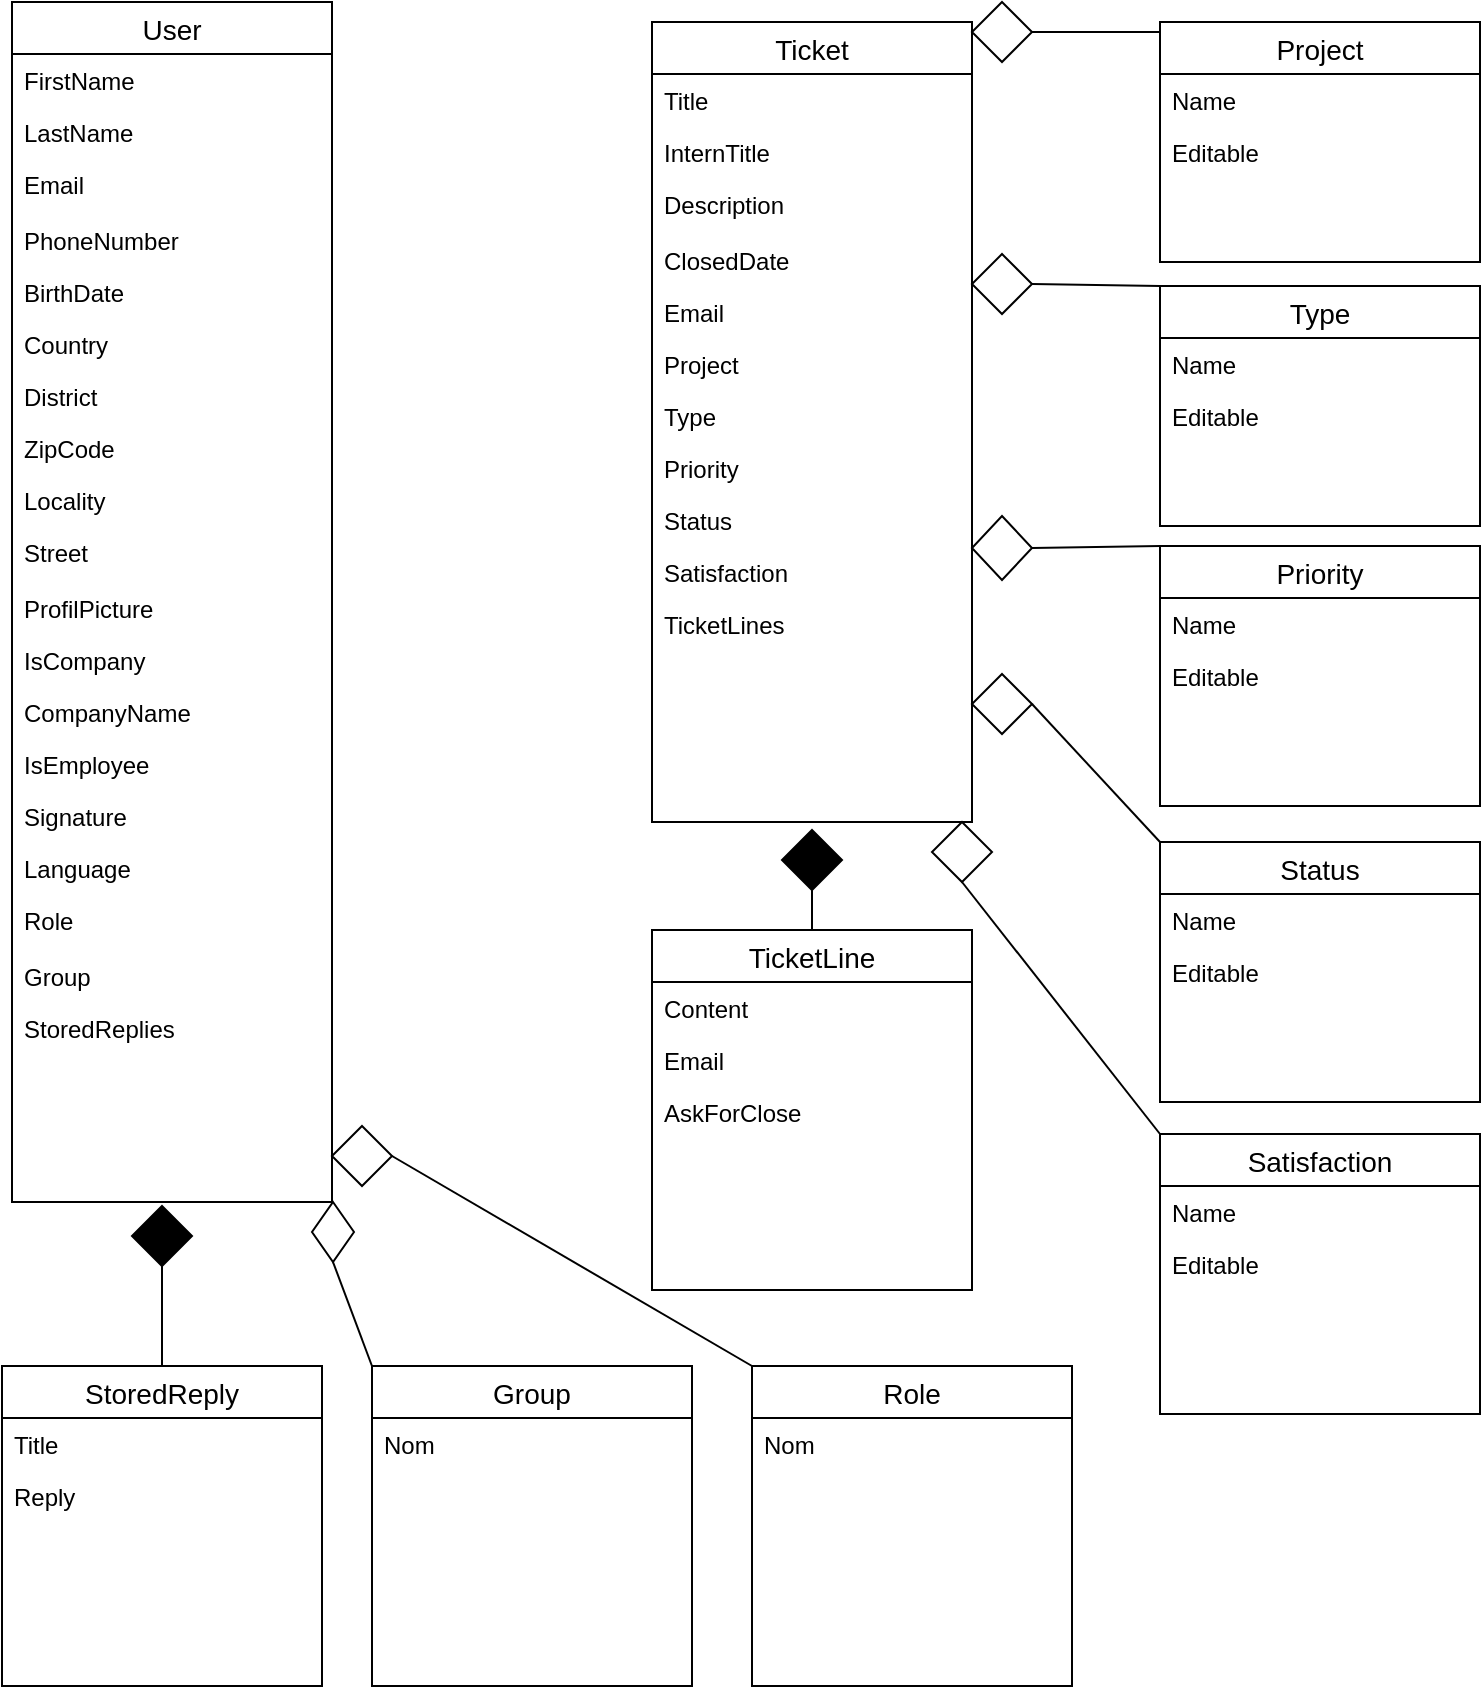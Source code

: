 <mxfile version="13.1.3"><diagram id="HokmBCTXs0-2HbBA9BNa" name="Page-1"><mxGraphModel dx="1300" dy="1172" grid="1" gridSize="10" guides="1" tooltips="1" connect="1" arrows="1" fold="1" page="1" pageScale="1" pageWidth="827" pageHeight="1169" math="0" shadow="0"><root><mxCell id="0"/><mxCell id="1" parent="0"/><mxCell id="2MIdEaod7QCmTc_zUTnt-43" value="ClosedDate" style="text;strokeColor=none;fillColor=none;spacingLeft=4;spacingRight=4;overflow=hidden;rotatable=0;points=[[0,0.5],[1,0.5]];portConstraint=eastwest;fontSize=12;" parent="1" vertex="1"><mxGeometry x="360" y="154" width="160" height="26" as="geometry"/></mxCell><mxCell id="2MIdEaod7QCmTc_zUTnt-52" value="PhoneNumber" style="text;strokeColor=none;fillColor=none;spacingLeft=4;spacingRight=4;overflow=hidden;rotatable=0;points=[[0,0.5],[1,0.5]];portConstraint=eastwest;fontSize=12;" parent="1" vertex="1"><mxGeometry x="40" y="144" width="160" height="26" as="geometry"/></mxCell><mxCell id="2MIdEaod7QCmTc_zUTnt-53" value="BirthDate" style="text;strokeColor=none;fillColor=none;spacingLeft=4;spacingRight=4;overflow=hidden;rotatable=0;points=[[0,0.5],[1,0.5]];portConstraint=eastwest;fontSize=12;" parent="1" vertex="1"><mxGeometry x="40" y="170" width="160" height="26" as="geometry"/></mxCell><mxCell id="2MIdEaod7QCmTc_zUTnt-54" value="Country" style="text;strokeColor=none;fillColor=none;spacingLeft=4;spacingRight=4;overflow=hidden;rotatable=0;points=[[0,0.5],[1,0.5]];portConstraint=eastwest;fontSize=12;" parent="1" vertex="1"><mxGeometry x="40" y="196" width="160" height="26" as="geometry"/></mxCell><mxCell id="2MIdEaod7QCmTc_zUTnt-55" value="District" style="text;strokeColor=none;fillColor=none;spacingLeft=4;spacingRight=4;overflow=hidden;rotatable=0;points=[[0,0.5],[1,0.5]];portConstraint=eastwest;fontSize=12;" parent="1" vertex="1"><mxGeometry x="40" y="222" width="160" height="26" as="geometry"/></mxCell><mxCell id="2MIdEaod7QCmTc_zUTnt-56" value="ZipCode" style="text;strokeColor=none;fillColor=none;spacingLeft=4;spacingRight=4;overflow=hidden;rotatable=0;points=[[0,0.5],[1,0.5]];portConstraint=eastwest;fontSize=12;" parent="1" vertex="1"><mxGeometry x="40" y="248" width="160" height="26" as="geometry"/></mxCell><mxCell id="2MIdEaod7QCmTc_zUTnt-57" value="Locality" style="text;strokeColor=none;fillColor=none;spacingLeft=4;spacingRight=4;overflow=hidden;rotatable=0;points=[[0,0.5],[1,0.5]];portConstraint=eastwest;fontSize=12;" parent="1" vertex="1"><mxGeometry x="40" y="274" width="160" height="26" as="geometry"/></mxCell><mxCell id="2MIdEaod7QCmTc_zUTnt-58" value="Street" style="text;strokeColor=none;fillColor=none;spacingLeft=4;spacingRight=4;overflow=hidden;rotatable=0;points=[[0,0.5],[1,0.5]];portConstraint=eastwest;fontSize=12;" parent="1" vertex="1"><mxGeometry x="40" y="300" width="160" height="26" as="geometry"/></mxCell><mxCell id="2MIdEaod7QCmTc_zUTnt-59" value="ProfilPicture" style="text;strokeColor=none;fillColor=none;spacingLeft=4;spacingRight=4;overflow=hidden;rotatable=0;points=[[0,0.5],[1,0.5]];portConstraint=eastwest;fontSize=12;" parent="1" vertex="1"><mxGeometry x="40" y="328" width="160" height="26" as="geometry"/></mxCell><mxCell id="2MIdEaod7QCmTc_zUTnt-60" value="IsCompany" style="text;strokeColor=none;fillColor=none;spacingLeft=4;spacingRight=4;overflow=hidden;rotatable=0;points=[[0,0.5],[1,0.5]];portConstraint=eastwest;fontSize=12;" parent="1" vertex="1"><mxGeometry x="40" y="354" width="160" height="26" as="geometry"/></mxCell><mxCell id="2MIdEaod7QCmTc_zUTnt-61" value="CompanyName" style="text;strokeColor=none;fillColor=none;spacingLeft=4;spacingRight=4;overflow=hidden;rotatable=0;points=[[0,0.5],[1,0.5]];portConstraint=eastwest;fontSize=12;" parent="1" vertex="1"><mxGeometry x="40" y="380" width="160" height="26" as="geometry"/></mxCell><mxCell id="2MIdEaod7QCmTc_zUTnt-62" value="IsEmployee" style="text;strokeColor=none;fillColor=none;spacingLeft=4;spacingRight=4;overflow=hidden;rotatable=0;points=[[0,0.5],[1,0.5]];portConstraint=eastwest;fontSize=12;" parent="1" vertex="1"><mxGeometry x="40" y="406" width="160" height="26" as="geometry"/></mxCell><mxCell id="2MIdEaod7QCmTc_zUTnt-63" value="Signature" style="text;strokeColor=none;fillColor=none;spacingLeft=4;spacingRight=4;overflow=hidden;rotatable=0;points=[[0,0.5],[1,0.5]];portConstraint=eastwest;fontSize=12;" parent="1" vertex="1"><mxGeometry x="40" y="432" width="160" height="26" as="geometry"/></mxCell><mxCell id="2MIdEaod7QCmTc_zUTnt-64" value="Language" style="text;strokeColor=none;fillColor=none;spacingLeft=4;spacingRight=4;overflow=hidden;rotatable=0;points=[[0,0.5],[1,0.5]];portConstraint=eastwest;fontSize=12;" parent="1" vertex="1"><mxGeometry x="40" y="458" width="160" height="26" as="geometry"/></mxCell><mxCell id="2MIdEaod7QCmTc_zUTnt-97" value="" style="rhombus;whiteSpace=wrap;html=1;fillColor=none;fontSize=8;" parent="1" vertex="1"><mxGeometry x="520" y="38" width="30" height="30" as="geometry"/></mxCell><mxCell id="2MIdEaod7QCmTc_zUTnt-98" value="" style="endArrow=none;html=1;fontSize=8;entryX=1;entryY=0.5;entryDx=0;entryDy=0;" parent="1" target="2MIdEaod7QCmTc_zUTnt-97" edge="1"><mxGeometry width="50" height="50" relative="1" as="geometry"><mxPoint x="614" y="53" as="sourcePoint"/><mxPoint x="655" y="188" as="targetPoint"/></mxGeometry></mxCell><mxCell id="2MIdEaod7QCmTc_zUTnt-99" value="" style="rhombus;whiteSpace=wrap;html=1;fillColor=none;fontSize=8;" parent="1" vertex="1"><mxGeometry x="520" y="164" width="30" height="30" as="geometry"/></mxCell><mxCell id="2MIdEaod7QCmTc_zUTnt-100" value="" style="endArrow=none;html=1;fontSize=8;entryX=1;entryY=0.5;entryDx=0;entryDy=0;exitX=0;exitY=0;exitDx=0;exitDy=0;" parent="1" target="2MIdEaod7QCmTc_zUTnt-99" edge="1" source="2MIdEaod7QCmTc_zUTnt-80"><mxGeometry width="50" height="50" relative="1" as="geometry"><mxPoint x="614" y="139" as="sourcePoint"/><mxPoint x="655" y="274" as="targetPoint"/></mxGeometry></mxCell><mxCell id="2MIdEaod7QCmTc_zUTnt-101" value="" style="rhombus;whiteSpace=wrap;html=1;fillColor=none;fontSize=8;" parent="1" vertex="1"><mxGeometry x="520" y="295" width="30" height="32" as="geometry"/></mxCell><mxCell id="2MIdEaod7QCmTc_zUTnt-102" value="" style="endArrow=none;html=1;fontSize=8;entryX=1;entryY=0.5;entryDx=0;entryDy=0;exitX=0;exitY=0;exitDx=0;exitDy=0;" parent="1" source="2MIdEaod7QCmTc_zUTnt-86" target="2MIdEaod7QCmTc_zUTnt-101" edge="1"><mxGeometry width="50" height="50" relative="1" as="geometry"><mxPoint x="614" y="233" as="sourcePoint"/><mxPoint x="655" y="368" as="targetPoint"/></mxGeometry></mxCell><mxCell id="2MIdEaod7QCmTc_zUTnt-103" value="" style="rhombus;whiteSpace=wrap;html=1;fillColor=none;fontSize=8;" parent="1" vertex="1"><mxGeometry x="520" y="374" width="30" height="30" as="geometry"/></mxCell><mxCell id="2MIdEaod7QCmTc_zUTnt-104" value="" style="endArrow=none;html=1;fontSize=8;entryX=1;entryY=0.5;entryDx=0;entryDy=0;exitX=0;exitY=0;exitDx=0;exitDy=0;" parent="1" source="2MIdEaod7QCmTc_zUTnt-89" target="2MIdEaod7QCmTc_zUTnt-103" edge="1"><mxGeometry width="50" height="50" relative="1" as="geometry"><mxPoint x="614" y="141" as="sourcePoint"/><mxPoint x="655" y="276" as="targetPoint"/></mxGeometry></mxCell><mxCell id="2MIdEaod7QCmTc_zUTnt-105" value="" style="rhombus;whiteSpace=wrap;html=1;fillColor=none;fontSize=8;" parent="1" vertex="1"><mxGeometry x="500" y="448" width="30" height="30" as="geometry"/></mxCell><mxCell id="2MIdEaod7QCmTc_zUTnt-106" value="" style="endArrow=none;html=1;fontSize=8;entryX=0.5;entryY=1;entryDx=0;entryDy=0;exitX=0;exitY=0;exitDx=0;exitDy=0;" parent="1" source="2MIdEaod7QCmTc_zUTnt-92" target="2MIdEaod7QCmTc_zUTnt-105" edge="1"><mxGeometry width="50" height="50" relative="1" as="geometry"><mxPoint x="614" y="173" as="sourcePoint"/><mxPoint x="655" y="308" as="targetPoint"/></mxGeometry></mxCell><mxCell id="2MIdEaod7QCmTc_zUTnt-48" value="User" style="swimlane;fontStyle=0;childLayout=stackLayout;horizontal=1;startSize=26;horizontalStack=0;resizeParent=1;resizeParentMax=0;resizeLast=0;collapsible=1;marginBottom=0;align=center;fontSize=14;fillColor=none;" parent="1" vertex="1"><mxGeometry x="40" y="38" width="160" height="600" as="geometry"><mxRectangle x="80" y="40" width="110" height="26" as="alternateBounds"/></mxGeometry></mxCell><mxCell id="2MIdEaod7QCmTc_zUTnt-49" value="FirstName" style="text;strokeColor=none;fillColor=none;spacingLeft=4;spacingRight=4;overflow=hidden;rotatable=0;points=[[0,0.5],[1,0.5]];portConstraint=eastwest;fontSize=12;" parent="2MIdEaod7QCmTc_zUTnt-48" vertex="1"><mxGeometry y="26" width="160" height="26" as="geometry"/></mxCell><mxCell id="2MIdEaod7QCmTc_zUTnt-50" value="LastName" style="text;strokeColor=none;fillColor=none;spacingLeft=4;spacingRight=4;overflow=hidden;rotatable=0;points=[[0,0.5],[1,0.5]];portConstraint=eastwest;fontSize=12;" parent="2MIdEaod7QCmTc_zUTnt-48" vertex="1"><mxGeometry y="52" width="160" height="26" as="geometry"/></mxCell><mxCell id="2MIdEaod7QCmTc_zUTnt-51" value="Email" style="text;strokeColor=none;fillColor=none;spacingLeft=4;spacingRight=4;overflow=hidden;rotatable=0;points=[[0,0.5],[1,0.5]];portConstraint=eastwest;fontSize=12;" parent="2MIdEaod7QCmTc_zUTnt-48" vertex="1"><mxGeometry y="78" width="160" height="522" as="geometry"/></mxCell><mxCell id="2MIdEaod7QCmTc_zUTnt-107" value="" style="rhombus;whiteSpace=wrap;html=1;fillColor=#000000;fontSize=8;" parent="1" vertex="1"><mxGeometry x="100" y="640" width="30" height="30" as="geometry"/></mxCell><mxCell id="2MIdEaod7QCmTc_zUTnt-108" value="" style="endArrow=none;html=1;fontSize=8;entryX=0.5;entryY=1;entryDx=0;entryDy=0;exitX=0.5;exitY=0;exitDx=0;exitDy=0;" parent="1" target="2MIdEaod7QCmTc_zUTnt-107" edge="1" source="2MIdEaod7QCmTc_zUTnt-65"><mxGeometry width="50" height="50" relative="1" as="geometry"><mxPoint x="115" y="550" as="sourcePoint"/><mxPoint x="235" y="618" as="targetPoint"/></mxGeometry></mxCell><mxCell id="2MIdEaod7QCmTc_zUTnt-109" value="" style="rhombus;whiteSpace=wrap;html=1;fillColor=none;fontSize=8;" parent="1" vertex="1"><mxGeometry x="200" y="600" width="30" height="30" as="geometry"/></mxCell><mxCell id="2MIdEaod7QCmTc_zUTnt-110" value="" style="endArrow=none;html=1;fontSize=8;entryX=1;entryY=0.5;entryDx=0;entryDy=0;exitX=0;exitY=0;exitDx=0;exitDy=0;" parent="1" source="2MIdEaod7QCmTc_zUTnt-72" target="2MIdEaod7QCmTc_zUTnt-109" edge="1"><mxGeometry width="50" height="50" relative="1" as="geometry"><mxPoint x="384" y="359" as="sourcePoint"/><mxPoint x="425" y="494" as="targetPoint"/></mxGeometry></mxCell><mxCell id="2MIdEaod7QCmTc_zUTnt-111" value="" style="rhombus;whiteSpace=wrap;html=1;fillColor=none;fontSize=8;" parent="1" vertex="1"><mxGeometry x="190" y="638" width="21" height="30" as="geometry"/></mxCell><mxCell id="2MIdEaod7QCmTc_zUTnt-112" value="" style="endArrow=none;html=1;fontSize=8;entryX=0.5;entryY=1;entryDx=0;entryDy=0;exitX=0;exitY=0;exitDx=0;exitDy=0;" parent="1" source="2MIdEaod7QCmTc_zUTnt-69" target="2MIdEaod7QCmTc_zUTnt-111" edge="1"><mxGeometry width="50" height="50" relative="1" as="geometry"><mxPoint x="390" y="434" as="sourcePoint"/><mxPoint x="425" y="570" as="targetPoint"/></mxGeometry></mxCell><mxCell id="K2hNAyEl5q35trh2Yia0-1" value="Email" style="text;strokeColor=none;fillColor=none;spacingLeft=4;spacingRight=4;overflow=hidden;rotatable=0;points=[[0,0.5],[1,0.5]];portConstraint=eastwest;fontSize=12;" parent="1" vertex="1"><mxGeometry x="360" y="180" width="160" height="26" as="geometry"/></mxCell><mxCell id="VDEviaoX91W6Sij0hg4o-1" value="Role" style="text;strokeColor=none;fillColor=none;spacingLeft=4;spacingRight=4;overflow=hidden;rotatable=0;points=[[0,0.5],[1,0.5]];portConstraint=eastwest;fontSize=12;" vertex="1" parent="1"><mxGeometry x="40" y="484" width="160" height="26" as="geometry"/></mxCell><mxCell id="VDEviaoX91W6Sij0hg4o-2" value="Group" style="text;strokeColor=none;fillColor=none;spacingLeft=4;spacingRight=4;overflow=hidden;rotatable=0;points=[[0,0.5],[1,0.5]];portConstraint=eastwest;fontSize=12;" vertex="1" parent="1"><mxGeometry x="40" y="512" width="160" height="26" as="geometry"/></mxCell><mxCell id="2MIdEaod7QCmTc_zUTnt-65" value="StoredReply" style="swimlane;fontStyle=0;childLayout=stackLayout;horizontal=1;startSize=26;horizontalStack=0;resizeParent=1;resizeParentMax=0;resizeLast=0;collapsible=1;marginBottom=0;align=center;fontSize=14;fillColor=none;" parent="1" vertex="1"><mxGeometry x="35" y="720" width="160" height="160" as="geometry"><mxRectangle x="80" y="40" width="110" height="26" as="alternateBounds"/></mxGeometry></mxCell><mxCell id="2MIdEaod7QCmTc_zUTnt-66" value="Title" style="text;strokeColor=none;fillColor=none;spacingLeft=4;spacingRight=4;overflow=hidden;rotatable=0;points=[[0,0.5],[1,0.5]];portConstraint=eastwest;fontSize=12;" parent="2MIdEaod7QCmTc_zUTnt-65" vertex="1"><mxGeometry y="26" width="160" height="26" as="geometry"/></mxCell><mxCell id="2MIdEaod7QCmTc_zUTnt-67" value="Reply" style="text;strokeColor=none;fillColor=none;spacingLeft=4;spacingRight=4;overflow=hidden;rotatable=0;points=[[0,0.5],[1,0.5]];portConstraint=eastwest;fontSize=12;" parent="2MIdEaod7QCmTc_zUTnt-65" vertex="1"><mxGeometry y="52" width="160" height="108" as="geometry"/></mxCell><mxCell id="VDEviaoX91W6Sij0hg4o-3" value="StoredReplies" style="text;strokeColor=none;fillColor=none;spacingLeft=4;spacingRight=4;overflow=hidden;rotatable=0;points=[[0,0.5],[1,0.5]];portConstraint=eastwest;fontSize=12;" vertex="1" parent="1"><mxGeometry x="40" y="538" width="160" height="26" as="geometry"/></mxCell><mxCell id="2MIdEaod7QCmTc_zUTnt-69" value="Group" style="swimlane;fontStyle=0;childLayout=stackLayout;horizontal=1;startSize=26;horizontalStack=0;resizeParent=1;resizeParentMax=0;resizeLast=0;collapsible=1;marginBottom=0;align=center;fontSize=14;fillColor=none;" parent="1" vertex="1"><mxGeometry x="220" y="720" width="160" height="160" as="geometry"/></mxCell><mxCell id="2MIdEaod7QCmTc_zUTnt-70" value="Nom" style="text;strokeColor=none;fillColor=none;spacingLeft=4;spacingRight=4;overflow=hidden;rotatable=0;points=[[0,0.5],[1,0.5]];portConstraint=eastwest;fontSize=12;" parent="2MIdEaod7QCmTc_zUTnt-69" vertex="1"><mxGeometry y="26" width="160" height="134" as="geometry"/></mxCell><mxCell id="2MIdEaod7QCmTc_zUTnt-72" value="Role" style="swimlane;fontStyle=0;childLayout=stackLayout;horizontal=1;startSize=26;horizontalStack=0;resizeParent=1;resizeParentMax=0;resizeLast=0;collapsible=1;marginBottom=0;align=center;fontSize=14;fillColor=none;" parent="1" vertex="1"><mxGeometry x="410" y="720" width="160" height="160" as="geometry"/></mxCell><mxCell id="2MIdEaod7QCmTc_zUTnt-73" value="Nom" style="text;strokeColor=none;fillColor=none;spacingLeft=4;spacingRight=4;overflow=hidden;rotatable=0;points=[[0,0.5],[1,0.5]];portConstraint=eastwest;fontSize=12;" parent="2MIdEaod7QCmTc_zUTnt-72" vertex="1"><mxGeometry y="26" width="160" height="134" as="geometry"/></mxCell><mxCell id="2MIdEaod7QCmTc_zUTnt-95" value="" style="rhombus;whiteSpace=wrap;html=1;fillColor=#000000;fontSize=8;" parent="1" vertex="1"><mxGeometry x="425" y="452" width="30" height="30" as="geometry"/></mxCell><mxCell id="VDEviaoX91W6Sij0hg4o-7" value="" style="endArrow=none;html=1;fontSize=8;exitX=0.5;exitY=0;exitDx=0;exitDy=0;" edge="1" parent="1" source="2MIdEaod7QCmTc_zUTnt-27" target="2MIdEaod7QCmTc_zUTnt-95"><mxGeometry width="50" height="50" relative="1" as="geometry"><mxPoint x="440" y="436" as="sourcePoint"/><mxPoint x="440" y="238" as="targetPoint"/></mxGeometry></mxCell><mxCell id="VDEviaoX91W6Sij0hg4o-8" value="Project" style="text;strokeColor=none;fillColor=none;spacingLeft=4;spacingRight=4;overflow=hidden;rotatable=0;points=[[0,0.5],[1,0.5]];portConstraint=eastwest;fontSize=12;" vertex="1" parent="1"><mxGeometry x="360" y="206" width="160" height="26" as="geometry"/></mxCell><mxCell id="VDEviaoX91W6Sij0hg4o-9" value="Type" style="text;strokeColor=none;fillColor=none;spacingLeft=4;spacingRight=4;overflow=hidden;rotatable=0;points=[[0,0.5],[1,0.5]];portConstraint=eastwest;fontSize=12;" vertex="1" parent="1"><mxGeometry x="360" y="232" width="160" height="26" as="geometry"/></mxCell><mxCell id="VDEviaoX91W6Sij0hg4o-10" value="Priority" style="text;strokeColor=none;fillColor=none;spacingLeft=4;spacingRight=4;overflow=hidden;rotatable=0;points=[[0,0.5],[1,0.5]];portConstraint=eastwest;fontSize=12;" vertex="1" parent="1"><mxGeometry x="360" y="258" width="160" height="26" as="geometry"/></mxCell><mxCell id="VDEviaoX91W6Sij0hg4o-11" value="Status" style="text;strokeColor=none;fillColor=none;spacingLeft=4;spacingRight=4;overflow=hidden;rotatable=0;points=[[0,0.5],[1,0.5]];portConstraint=eastwest;fontSize=12;" vertex="1" parent="1"><mxGeometry x="360" y="284" width="160" height="26" as="geometry"/></mxCell><mxCell id="VDEviaoX91W6Sij0hg4o-12" value="Satisfaction" style="text;strokeColor=none;fillColor=none;spacingLeft=4;spacingRight=4;overflow=hidden;rotatable=0;points=[[0,0.5],[1,0.5]];portConstraint=eastwest;fontSize=12;" vertex="1" parent="1"><mxGeometry x="360" y="310" width="160" height="26" as="geometry"/></mxCell><mxCell id="VDEviaoX91W6Sij0hg4o-13" value="TicketLines" style="text;strokeColor=none;fillColor=none;spacingLeft=4;spacingRight=4;overflow=hidden;rotatable=0;points=[[0,0.5],[1,0.5]];portConstraint=eastwest;fontSize=12;" vertex="1" parent="1"><mxGeometry x="360" y="336" width="160" height="26" as="geometry"/></mxCell><mxCell id="2MIdEaod7QCmTc_zUTnt-23" value="Ticket" style="swimlane;fontStyle=0;childLayout=stackLayout;horizontal=1;startSize=26;horizontalStack=0;resizeParent=1;resizeParentMax=0;resizeLast=0;collapsible=1;marginBottom=0;align=center;fontSize=14;fillColor=none;" parent="1" vertex="1"><mxGeometry x="360" y="48" width="160" height="400" as="geometry"><mxRectangle x="80" y="40" width="110" height="26" as="alternateBounds"/></mxGeometry></mxCell><mxCell id="2MIdEaod7QCmTc_zUTnt-24" value="Title" style="text;strokeColor=none;fillColor=none;spacingLeft=4;spacingRight=4;overflow=hidden;rotatable=0;points=[[0,0.5],[1,0.5]];portConstraint=eastwest;fontSize=12;" parent="2MIdEaod7QCmTc_zUTnt-23" vertex="1"><mxGeometry y="26" width="160" height="26" as="geometry"/></mxCell><mxCell id="2MIdEaod7QCmTc_zUTnt-25" value="InternTitle" style="text;strokeColor=none;fillColor=none;spacingLeft=4;spacingRight=4;overflow=hidden;rotatable=0;points=[[0,0.5],[1,0.5]];portConstraint=eastwest;fontSize=12;" parent="2MIdEaod7QCmTc_zUTnt-23" vertex="1"><mxGeometry y="52" width="160" height="26" as="geometry"/></mxCell><mxCell id="2MIdEaod7QCmTc_zUTnt-26" value="Description" style="text;strokeColor=none;fillColor=none;spacingLeft=4;spacingRight=4;overflow=hidden;rotatable=0;points=[[0,0.5],[1,0.5]];portConstraint=eastwest;fontSize=12;" parent="2MIdEaod7QCmTc_zUTnt-23" vertex="1"><mxGeometry y="78" width="160" height="322" as="geometry"/></mxCell><mxCell id="2MIdEaod7QCmTc_zUTnt-83" value="Project" style="swimlane;fontStyle=0;childLayout=stackLayout;horizontal=1;startSize=26;horizontalStack=0;resizeParent=1;resizeParentMax=0;resizeLast=0;collapsible=1;marginBottom=0;align=center;fontSize=14;fillColor=none;" parent="1" vertex="1"><mxGeometry x="614" y="48" width="160" height="120" as="geometry"><mxRectangle x="80" y="40" width="110" height="26" as="alternateBounds"/></mxGeometry></mxCell><mxCell id="2MIdEaod7QCmTc_zUTnt-84" value="Name" style="text;strokeColor=none;fillColor=none;spacingLeft=4;spacingRight=4;overflow=hidden;rotatable=0;points=[[0,0.5],[1,0.5]];portConstraint=eastwest;fontSize=12;" parent="2MIdEaod7QCmTc_zUTnt-83" vertex="1"><mxGeometry y="26" width="160" height="26" as="geometry"/></mxCell><mxCell id="2MIdEaod7QCmTc_zUTnt-85" value="Editable" style="text;strokeColor=none;fillColor=none;spacingLeft=4;spacingRight=4;overflow=hidden;rotatable=0;points=[[0,0.5],[1,0.5]];portConstraint=eastwest;fontSize=12;" parent="2MIdEaod7QCmTc_zUTnt-83" vertex="1"><mxGeometry y="52" width="160" height="68" as="geometry"/></mxCell><mxCell id="2MIdEaod7QCmTc_zUTnt-86" value="Priority" style="swimlane;fontStyle=0;childLayout=stackLayout;horizontal=1;startSize=26;horizontalStack=0;resizeParent=1;resizeParentMax=0;resizeLast=0;collapsible=1;marginBottom=0;align=center;fontSize=14;fillColor=none;" parent="1" vertex="1"><mxGeometry x="614" y="310" width="160" height="130" as="geometry"><mxRectangle x="80" y="40" width="110" height="26" as="alternateBounds"/></mxGeometry></mxCell><mxCell id="2MIdEaod7QCmTc_zUTnt-87" value="Name" style="text;strokeColor=none;fillColor=none;spacingLeft=4;spacingRight=4;overflow=hidden;rotatable=0;points=[[0,0.5],[1,0.5]];portConstraint=eastwest;fontSize=12;" parent="2MIdEaod7QCmTc_zUTnt-86" vertex="1"><mxGeometry y="26" width="160" height="26" as="geometry"/></mxCell><mxCell id="2MIdEaod7QCmTc_zUTnt-88" value="Editable" style="text;strokeColor=none;fillColor=none;spacingLeft=4;spacingRight=4;overflow=hidden;rotatable=0;points=[[0,0.5],[1,0.5]];portConstraint=eastwest;fontSize=12;" parent="2MIdEaod7QCmTc_zUTnt-86" vertex="1"><mxGeometry y="52" width="160" height="78" as="geometry"/></mxCell><mxCell id="2MIdEaod7QCmTc_zUTnt-80" value="Type" style="swimlane;fontStyle=0;childLayout=stackLayout;horizontal=1;startSize=26;horizontalStack=0;resizeParent=1;resizeParentMax=0;resizeLast=0;collapsible=1;marginBottom=0;align=center;fontSize=14;fillColor=none;" parent="1" vertex="1"><mxGeometry x="614" y="180" width="160" height="120" as="geometry"><mxRectangle x="80" y="40" width="110" height="26" as="alternateBounds"/></mxGeometry></mxCell><mxCell id="2MIdEaod7QCmTc_zUTnt-81" value="Name" style="text;strokeColor=none;fillColor=none;spacingLeft=4;spacingRight=4;overflow=hidden;rotatable=0;points=[[0,0.5],[1,0.5]];portConstraint=eastwest;fontSize=12;" parent="2MIdEaod7QCmTc_zUTnt-80" vertex="1"><mxGeometry y="26" width="160" height="26" as="geometry"/></mxCell><mxCell id="2MIdEaod7QCmTc_zUTnt-82" value="Editable" style="text;strokeColor=none;fillColor=none;spacingLeft=4;spacingRight=4;overflow=hidden;rotatable=0;points=[[0,0.5],[1,0.5]];portConstraint=eastwest;fontSize=12;" parent="2MIdEaod7QCmTc_zUTnt-80" vertex="1"><mxGeometry y="52" width="160" height="68" as="geometry"/></mxCell><mxCell id="2MIdEaod7QCmTc_zUTnt-27" value="TicketLine" style="swimlane;fontStyle=0;childLayout=stackLayout;horizontal=1;startSize=26;horizontalStack=0;resizeParent=1;resizeParentMax=0;resizeLast=0;collapsible=1;marginBottom=0;align=center;fontSize=14;fillColor=none;" parent="1" vertex="1"><mxGeometry x="360" y="502" width="160" height="180" as="geometry"/></mxCell><mxCell id="2MIdEaod7QCmTc_zUTnt-28" value="Content" style="text;strokeColor=none;fillColor=none;spacingLeft=4;spacingRight=4;overflow=hidden;rotatable=0;points=[[0,0.5],[1,0.5]];portConstraint=eastwest;fontSize=12;" parent="2MIdEaod7QCmTc_zUTnt-27" vertex="1"><mxGeometry y="26" width="160" height="26" as="geometry"/></mxCell><mxCell id="K2hNAyEl5q35trh2Yia0-2" value="Email" style="text;strokeColor=none;fillColor=none;spacingLeft=4;spacingRight=4;overflow=hidden;rotatable=0;points=[[0,0.5],[1,0.5]];portConstraint=eastwest;fontSize=12;" parent="2MIdEaod7QCmTc_zUTnt-27" vertex="1"><mxGeometry y="52" width="160" height="26" as="geometry"/></mxCell><mxCell id="2MIdEaod7QCmTc_zUTnt-29" value="AskForClose" style="text;strokeColor=none;fillColor=none;spacingLeft=4;spacingRight=4;overflow=hidden;rotatable=0;points=[[0,0.5],[1,0.5]];portConstraint=eastwest;fontSize=12;" parent="2MIdEaod7QCmTc_zUTnt-27" vertex="1"><mxGeometry y="78" width="160" height="102" as="geometry"/></mxCell><mxCell id="2MIdEaod7QCmTc_zUTnt-92" value="Satisfaction" style="swimlane;fontStyle=0;childLayout=stackLayout;horizontal=1;startSize=26;horizontalStack=0;resizeParent=1;resizeParentMax=0;resizeLast=0;collapsible=1;marginBottom=0;align=center;fontSize=14;fillColor=none;" parent="1" vertex="1"><mxGeometry x="614" y="604" width="160" height="140" as="geometry"><mxRectangle x="80" y="40" width="110" height="26" as="alternateBounds"/></mxGeometry></mxCell><mxCell id="2MIdEaod7QCmTc_zUTnt-93" value="Name" style="text;strokeColor=none;fillColor=none;spacingLeft=4;spacingRight=4;overflow=hidden;rotatable=0;points=[[0,0.5],[1,0.5]];portConstraint=eastwest;fontSize=12;" parent="2MIdEaod7QCmTc_zUTnt-92" vertex="1"><mxGeometry y="26" width="160" height="26" as="geometry"/></mxCell><mxCell id="2MIdEaod7QCmTc_zUTnt-94" value="Editable" style="text;strokeColor=none;fillColor=none;spacingLeft=4;spacingRight=4;overflow=hidden;rotatable=0;points=[[0,0.5],[1,0.5]];portConstraint=eastwest;fontSize=12;" parent="2MIdEaod7QCmTc_zUTnt-92" vertex="1"><mxGeometry y="52" width="160" height="88" as="geometry"/></mxCell><mxCell id="2MIdEaod7QCmTc_zUTnt-89" value="Status" style="swimlane;fontStyle=0;childLayout=stackLayout;horizontal=1;startSize=26;horizontalStack=0;resizeParent=1;resizeParentMax=0;resizeLast=0;collapsible=1;marginBottom=0;align=center;fontSize=14;fillColor=none;" parent="1" vertex="1"><mxGeometry x="614" y="458" width="160" height="130" as="geometry"><mxRectangle x="80" y="40" width="110" height="26" as="alternateBounds"/></mxGeometry></mxCell><mxCell id="2MIdEaod7QCmTc_zUTnt-90" value="Name" style="text;strokeColor=none;fillColor=none;spacingLeft=4;spacingRight=4;overflow=hidden;rotatable=0;points=[[0,0.5],[1,0.5]];portConstraint=eastwest;fontSize=12;" parent="2MIdEaod7QCmTc_zUTnt-89" vertex="1"><mxGeometry y="26" width="160" height="26" as="geometry"/></mxCell><mxCell id="2MIdEaod7QCmTc_zUTnt-91" value="Editable" style="text;strokeColor=none;fillColor=none;spacingLeft=4;spacingRight=4;overflow=hidden;rotatable=0;points=[[0,0.5],[1,0.5]];portConstraint=eastwest;fontSize=12;" parent="2MIdEaod7QCmTc_zUTnt-89" vertex="1"><mxGeometry y="52" width="160" height="78" as="geometry"/></mxCell></root></mxGraphModel></diagram></mxfile>